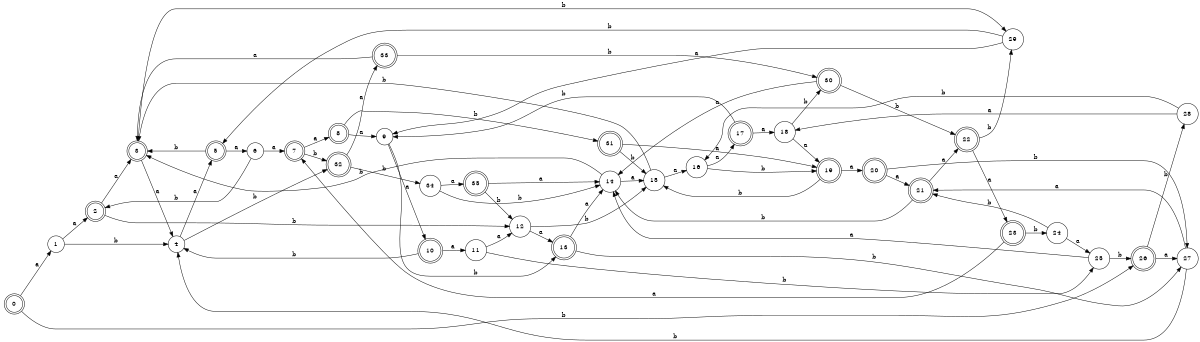 digraph n29_7 {
__start0 [label="" shape="none"];

rankdir=LR;
size="8,5";

s0 [style="rounded,filled", color="black", fillcolor="white" shape="doublecircle", label="0"];
s1 [style="filled", color="black", fillcolor="white" shape="circle", label="1"];
s2 [style="rounded,filled", color="black", fillcolor="white" shape="doublecircle", label="2"];
s3 [style="rounded,filled", color="black", fillcolor="white" shape="doublecircle", label="3"];
s4 [style="filled", color="black", fillcolor="white" shape="circle", label="4"];
s5 [style="rounded,filled", color="black", fillcolor="white" shape="doublecircle", label="5"];
s6 [style="filled", color="black", fillcolor="white" shape="circle", label="6"];
s7 [style="rounded,filled", color="black", fillcolor="white" shape="doublecircle", label="7"];
s8 [style="rounded,filled", color="black", fillcolor="white" shape="doublecircle", label="8"];
s9 [style="filled", color="black", fillcolor="white" shape="circle", label="9"];
s10 [style="rounded,filled", color="black", fillcolor="white" shape="doublecircle", label="10"];
s11 [style="filled", color="black", fillcolor="white" shape="circle", label="11"];
s12 [style="filled", color="black", fillcolor="white" shape="circle", label="12"];
s13 [style="rounded,filled", color="black", fillcolor="white" shape="doublecircle", label="13"];
s14 [style="filled", color="black", fillcolor="white" shape="circle", label="14"];
s15 [style="filled", color="black", fillcolor="white" shape="circle", label="15"];
s16 [style="filled", color="black", fillcolor="white" shape="circle", label="16"];
s17 [style="rounded,filled", color="black", fillcolor="white" shape="doublecircle", label="17"];
s18 [style="filled", color="black", fillcolor="white" shape="circle", label="18"];
s19 [style="rounded,filled", color="black", fillcolor="white" shape="doublecircle", label="19"];
s20 [style="rounded,filled", color="black", fillcolor="white" shape="doublecircle", label="20"];
s21 [style="rounded,filled", color="black", fillcolor="white" shape="doublecircle", label="21"];
s22 [style="rounded,filled", color="black", fillcolor="white" shape="doublecircle", label="22"];
s23 [style="rounded,filled", color="black", fillcolor="white" shape="doublecircle", label="23"];
s24 [style="filled", color="black", fillcolor="white" shape="circle", label="24"];
s25 [style="filled", color="black", fillcolor="white" shape="circle", label="25"];
s26 [style="rounded,filled", color="black", fillcolor="white" shape="doublecircle", label="26"];
s27 [style="filled", color="black", fillcolor="white" shape="circle", label="27"];
s28 [style="filled", color="black", fillcolor="white" shape="circle", label="28"];
s29 [style="filled", color="black", fillcolor="white" shape="circle", label="29"];
s30 [style="rounded,filled", color="black", fillcolor="white" shape="doublecircle", label="30"];
s31 [style="rounded,filled", color="black", fillcolor="white" shape="doublecircle", label="31"];
s32 [style="rounded,filled", color="black", fillcolor="white" shape="doublecircle", label="32"];
s33 [style="rounded,filled", color="black", fillcolor="white" shape="doublecircle", label="33"];
s34 [style="filled", color="black", fillcolor="white" shape="circle", label="34"];
s35 [style="rounded,filled", color="black", fillcolor="white" shape="doublecircle", label="35"];
s0 -> s1 [label="a"];
s0 -> s26 [label="b"];
s1 -> s2 [label="a"];
s1 -> s4 [label="b"];
s2 -> s3 [label="a"];
s2 -> s12 [label="b"];
s3 -> s4 [label="a"];
s3 -> s29 [label="b"];
s4 -> s5 [label="a"];
s4 -> s32 [label="b"];
s5 -> s6 [label="a"];
s5 -> s3 [label="b"];
s6 -> s7 [label="a"];
s6 -> s2 [label="b"];
s7 -> s8 [label="a"];
s7 -> s32 [label="b"];
s8 -> s9 [label="a"];
s8 -> s31 [label="b"];
s9 -> s10 [label="a"];
s9 -> s13 [label="b"];
s10 -> s11 [label="a"];
s10 -> s4 [label="b"];
s11 -> s12 [label="a"];
s11 -> s25 [label="b"];
s12 -> s13 [label="a"];
s12 -> s15 [label="b"];
s13 -> s14 [label="a"];
s13 -> s27 [label="b"];
s14 -> s15 [label="a"];
s14 -> s3 [label="b"];
s15 -> s16 [label="a"];
s15 -> s3 [label="b"];
s16 -> s17 [label="a"];
s16 -> s19 [label="b"];
s17 -> s18 [label="a"];
s17 -> s9 [label="b"];
s18 -> s19 [label="a"];
s18 -> s30 [label="b"];
s19 -> s20 [label="a"];
s19 -> s15 [label="b"];
s20 -> s21 [label="a"];
s20 -> s27 [label="b"];
s21 -> s22 [label="a"];
s21 -> s14 [label="b"];
s22 -> s23 [label="a"];
s22 -> s29 [label="b"];
s23 -> s7 [label="a"];
s23 -> s24 [label="b"];
s24 -> s25 [label="a"];
s24 -> s21 [label="b"];
s25 -> s14 [label="a"];
s25 -> s26 [label="b"];
s26 -> s27 [label="a"];
s26 -> s28 [label="b"];
s27 -> s21 [label="a"];
s27 -> s4 [label="b"];
s28 -> s18 [label="a"];
s28 -> s16 [label="b"];
s29 -> s9 [label="a"];
s29 -> s5 [label="b"];
s30 -> s14 [label="a"];
s30 -> s22 [label="b"];
s31 -> s19 [label="a"];
s31 -> s15 [label="b"];
s32 -> s33 [label="a"];
s32 -> s34 [label="b"];
s33 -> s3 [label="a"];
s33 -> s30 [label="b"];
s34 -> s35 [label="a"];
s34 -> s14 [label="b"];
s35 -> s14 [label="a"];
s35 -> s12 [label="b"];

}